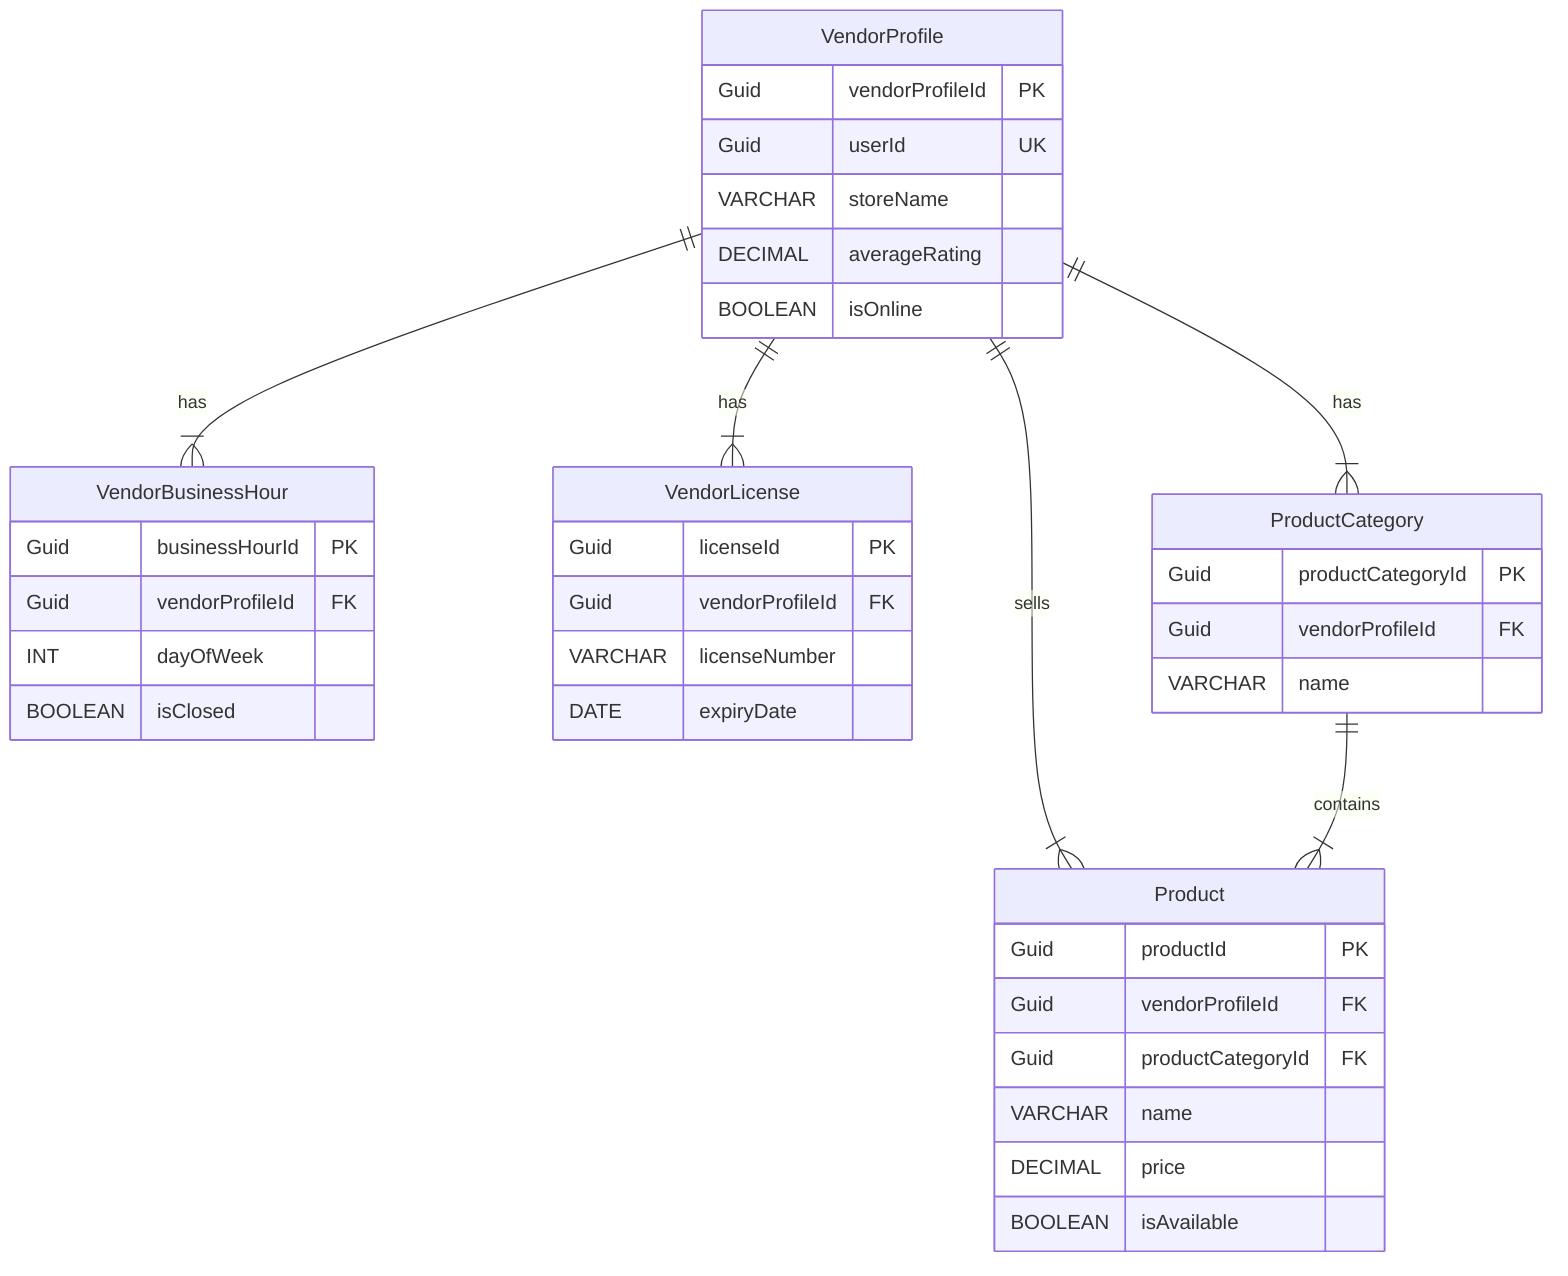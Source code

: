 erDiagram
    VendorProfile {
        Guid vendorProfileId PK
        Guid userId UK
        VARCHAR storeName
        DECIMAL averageRating
        BOOLEAN isOnline
    }
    VendorBusinessHour {
        Guid businessHourId PK
        Guid vendorProfileId FK
        INT dayOfWeek
        BOOLEAN isClosed
    }
    VendorLicense {
        Guid licenseId PK
        Guid vendorProfileId FK
        VARCHAR licenseNumber
        DATE expiryDate
    }
    ProductCategory {
        Guid productCategoryId PK
        Guid vendorProfileId FK
        VARCHAR name
    }
    Product {
        Guid productId PK
        Guid vendorProfileId FK
        Guid productCategoryId FK
        VARCHAR name
        DECIMAL price
        BOOLEAN isAvailable
    }

    VendorProfile ||--|{ VendorBusinessHour : "has"
    VendorProfile ||--|{ VendorLicense : "has"
    VendorProfile ||--|{ ProductCategory : "has"
    VendorProfile ||--|{ Product : "sells"
    ProductCategory ||--|{ Product : "contains"